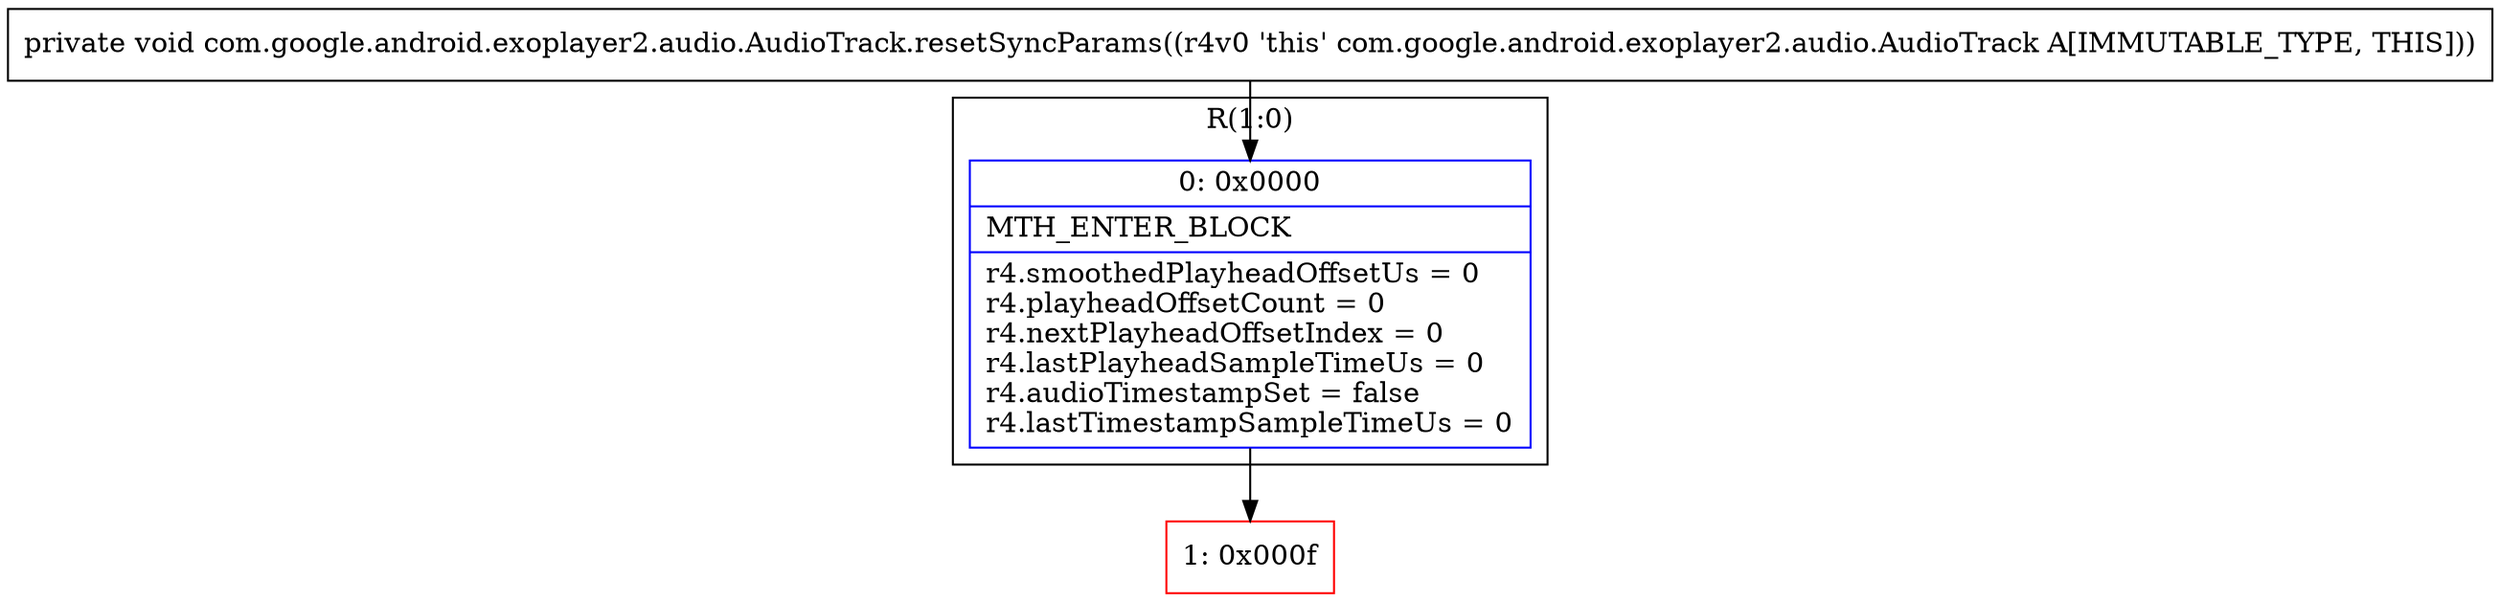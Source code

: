 digraph "CFG forcom.google.android.exoplayer2.audio.AudioTrack.resetSyncParams()V" {
subgraph cluster_Region_1542702319 {
label = "R(1:0)";
node [shape=record,color=blue];
Node_0 [shape=record,label="{0\:\ 0x0000|MTH_ENTER_BLOCK\l|r4.smoothedPlayheadOffsetUs = 0\lr4.playheadOffsetCount = 0\lr4.nextPlayheadOffsetIndex = 0\lr4.lastPlayheadSampleTimeUs = 0\lr4.audioTimestampSet = false\lr4.lastTimestampSampleTimeUs = 0\l}"];
}
Node_1 [shape=record,color=red,label="{1\:\ 0x000f}"];
MethodNode[shape=record,label="{private void com.google.android.exoplayer2.audio.AudioTrack.resetSyncParams((r4v0 'this' com.google.android.exoplayer2.audio.AudioTrack A[IMMUTABLE_TYPE, THIS])) }"];
MethodNode -> Node_0;
Node_0 -> Node_1;
}

